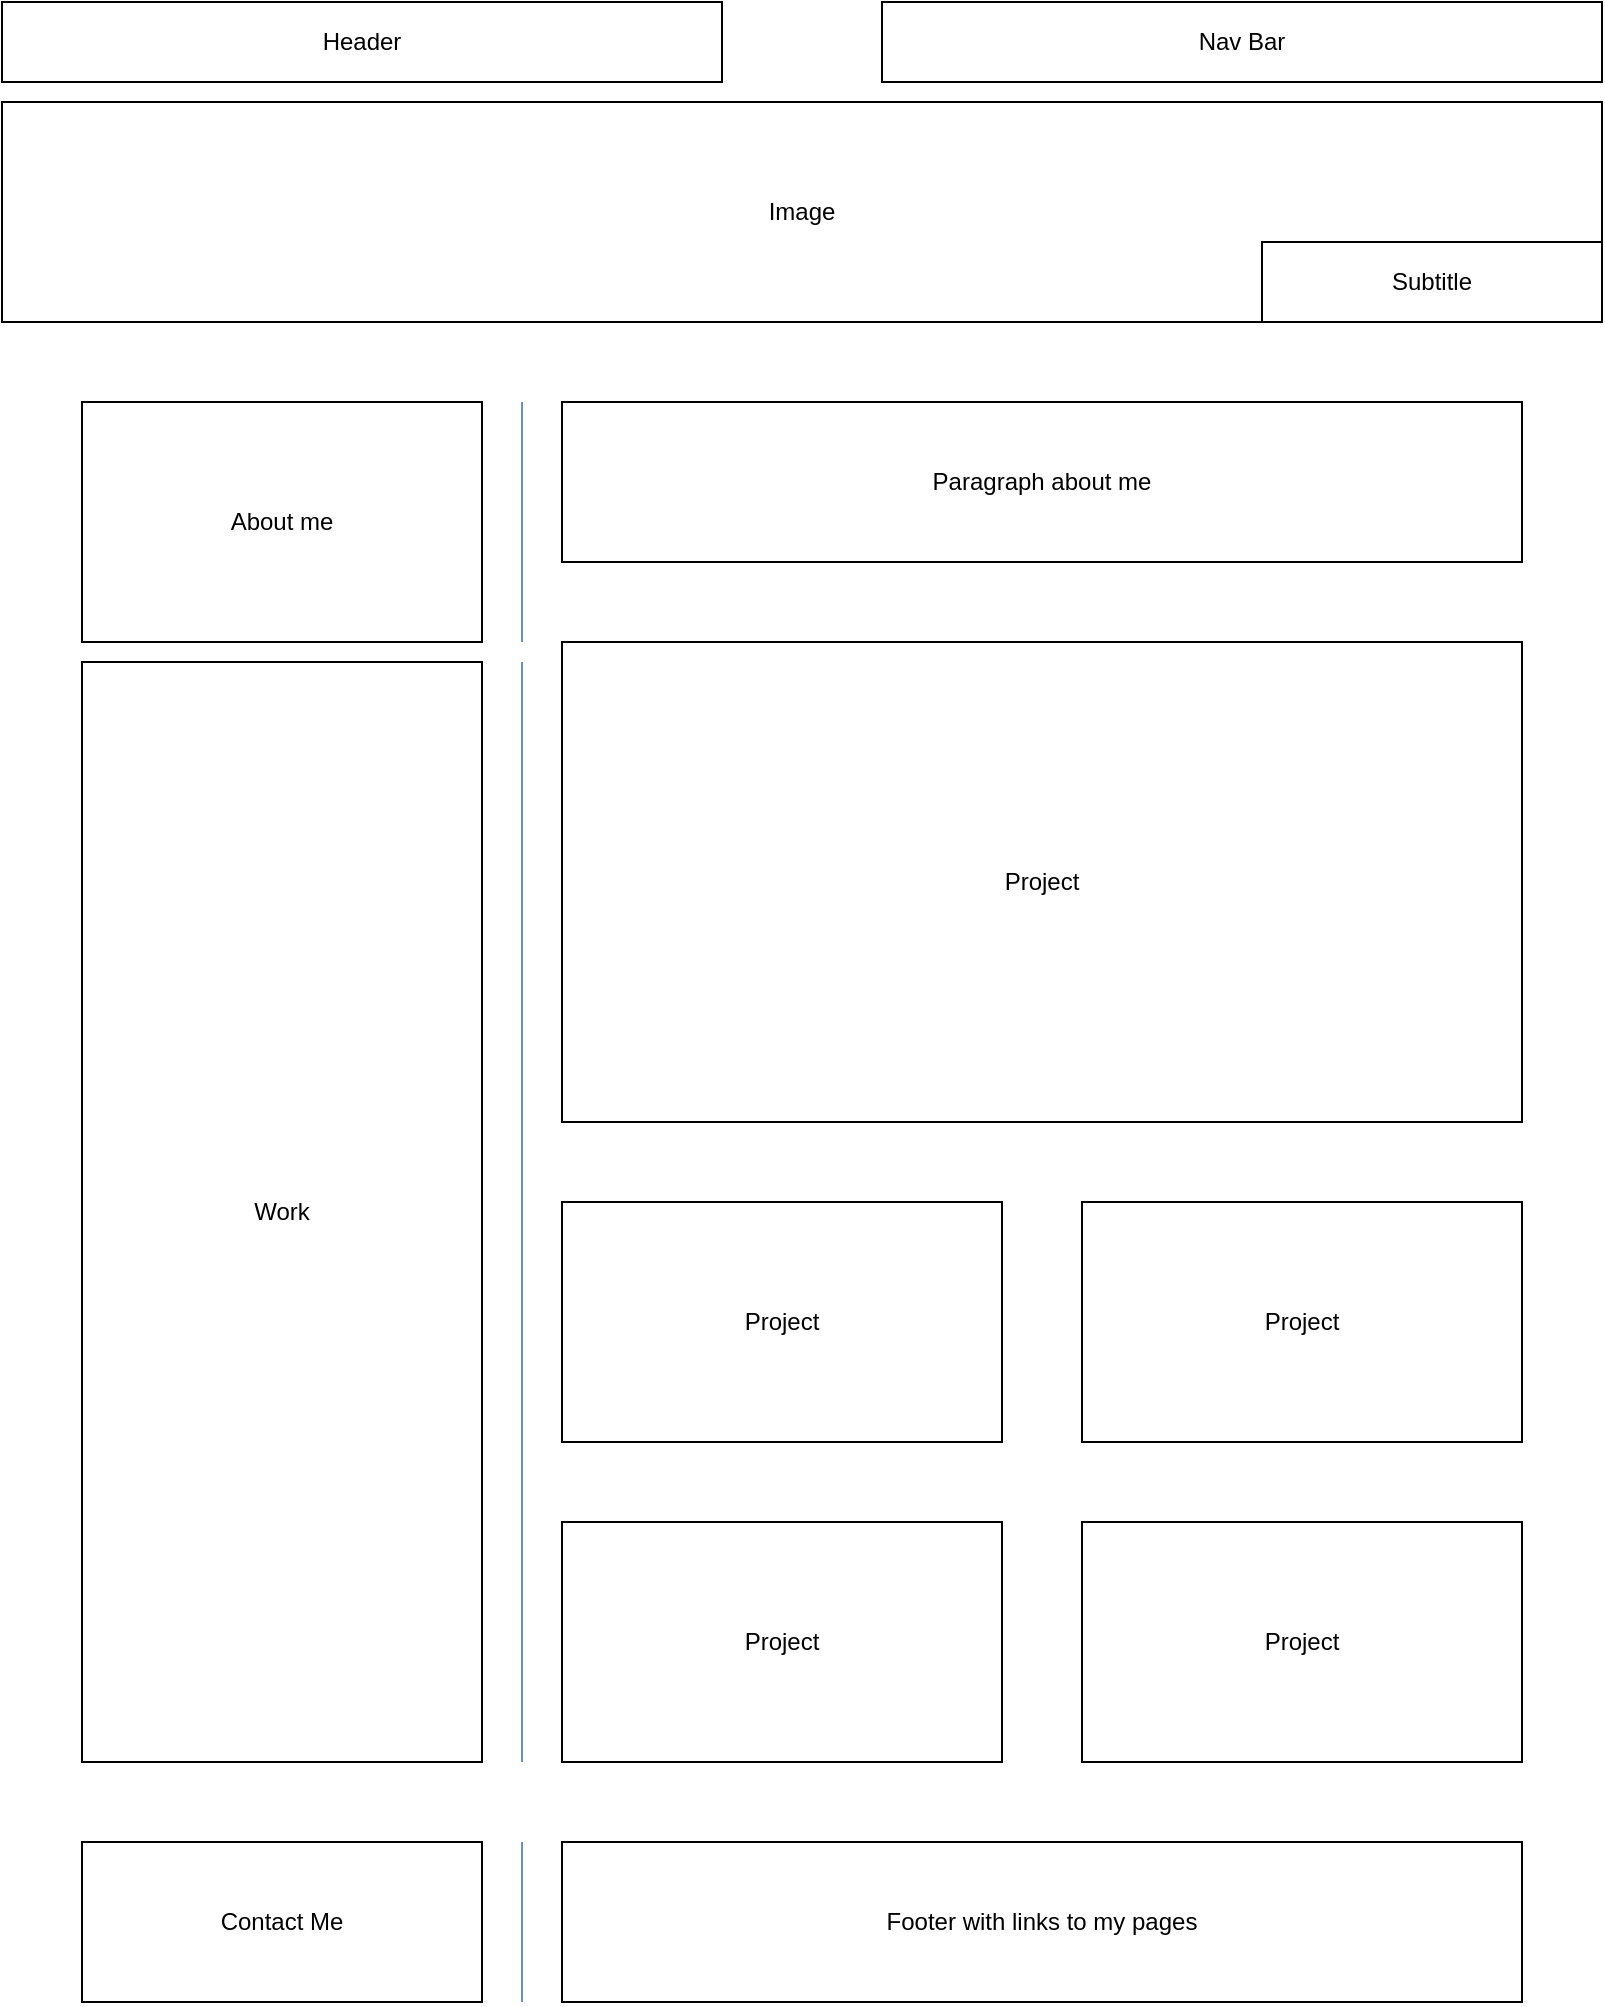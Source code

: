 <mxfile version="21.2.9" type="github">
  <diagram name="Page-1" id="QU6AnuqbetQZIvfhVjC7">
    <mxGraphModel dx="1434" dy="764" grid="1" gridSize="10" guides="1" tooltips="1" connect="1" arrows="1" fold="1" page="1" pageScale="1" pageWidth="850" pageHeight="1100" math="0" shadow="0">
      <root>
        <mxCell id="0" />
        <mxCell id="1" parent="0" />
        <mxCell id="ok3uueIV9nNlvzrIkQ8d-1" value="Header" style="rounded=0;whiteSpace=wrap;html=1;" vertex="1" parent="1">
          <mxGeometry x="40" y="40" width="360" height="40" as="geometry" />
        </mxCell>
        <mxCell id="ok3uueIV9nNlvzrIkQ8d-2" value="Nav Bar" style="rounded=0;whiteSpace=wrap;html=1;" vertex="1" parent="1">
          <mxGeometry x="480" y="40" width="360" height="40" as="geometry" />
        </mxCell>
        <mxCell id="ok3uueIV9nNlvzrIkQ8d-3" value="Image" style="rounded=0;whiteSpace=wrap;html=1;" vertex="1" parent="1">
          <mxGeometry x="40" y="90" width="800" height="110" as="geometry" />
        </mxCell>
        <mxCell id="ok3uueIV9nNlvzrIkQ8d-4" value="About me" style="rounded=0;whiteSpace=wrap;html=1;" vertex="1" parent="1">
          <mxGeometry x="80" y="240" width="200" height="120" as="geometry" />
        </mxCell>
        <mxCell id="ok3uueIV9nNlvzrIkQ8d-5" value="Project" style="rounded=0;whiteSpace=wrap;html=1;" vertex="1" parent="1">
          <mxGeometry x="320" y="360" width="480" height="240" as="geometry" />
        </mxCell>
        <mxCell id="ok3uueIV9nNlvzrIkQ8d-6" value="Project" style="rounded=0;whiteSpace=wrap;html=1;" vertex="1" parent="1">
          <mxGeometry x="320" y="640" width="220" height="120" as="geometry" />
        </mxCell>
        <mxCell id="ok3uueIV9nNlvzrIkQ8d-7" value="Project" style="rounded=0;whiteSpace=wrap;html=1;" vertex="1" parent="1">
          <mxGeometry x="580" y="640" width="220" height="120" as="geometry" />
        </mxCell>
        <mxCell id="ok3uueIV9nNlvzrIkQ8d-8" value="Project" style="rounded=0;whiteSpace=wrap;html=1;" vertex="1" parent="1">
          <mxGeometry x="580" y="800" width="220" height="120" as="geometry" />
        </mxCell>
        <mxCell id="ok3uueIV9nNlvzrIkQ8d-9" value="Project" style="rounded=0;whiteSpace=wrap;html=1;" vertex="1" parent="1">
          <mxGeometry x="320" y="800" width="220" height="120" as="geometry" />
        </mxCell>
        <mxCell id="ok3uueIV9nNlvzrIkQ8d-10" value="Paragraph about me" style="rounded=0;whiteSpace=wrap;html=1;" vertex="1" parent="1">
          <mxGeometry x="320" y="240" width="480" height="80" as="geometry" />
        </mxCell>
        <mxCell id="ok3uueIV9nNlvzrIkQ8d-12" value="Work" style="rounded=0;whiteSpace=wrap;html=1;" vertex="1" parent="1">
          <mxGeometry x="80" y="370" width="200" height="550" as="geometry" />
        </mxCell>
        <mxCell id="ok3uueIV9nNlvzrIkQ8d-13" value="" style="endArrow=none;html=1;rounded=0;fillColor=#dae8fc;strokeColor=#6c8ebf;" edge="1" parent="1">
          <mxGeometry width="50" height="50" relative="1" as="geometry">
            <mxPoint x="300" y="360" as="sourcePoint" />
            <mxPoint x="300" y="240" as="targetPoint" />
          </mxGeometry>
        </mxCell>
        <mxCell id="ok3uueIV9nNlvzrIkQ8d-14" value="" style="endArrow=none;html=1;rounded=0;fillColor=#dae8fc;strokeColor=#6c8ebf;" edge="1" parent="1">
          <mxGeometry width="50" height="50" relative="1" as="geometry">
            <mxPoint x="300" y="920" as="sourcePoint" />
            <mxPoint x="300" y="370" as="targetPoint" />
          </mxGeometry>
        </mxCell>
        <mxCell id="ok3uueIV9nNlvzrIkQ8d-15" value="Contact Me" style="rounded=0;whiteSpace=wrap;html=1;" vertex="1" parent="1">
          <mxGeometry x="80" y="960" width="200" height="80" as="geometry" />
        </mxCell>
        <mxCell id="ok3uueIV9nNlvzrIkQ8d-16" value="Footer with links to my pages" style="rounded=0;whiteSpace=wrap;html=1;" vertex="1" parent="1">
          <mxGeometry x="320" y="960" width="480" height="80" as="geometry" />
        </mxCell>
        <mxCell id="ok3uueIV9nNlvzrIkQ8d-17" value="" style="endArrow=none;html=1;rounded=0;fillColor=#dae8fc;strokeColor=#6c8ebf;" edge="1" parent="1">
          <mxGeometry width="50" height="50" relative="1" as="geometry">
            <mxPoint x="300" y="1040" as="sourcePoint" />
            <mxPoint x="300" y="960" as="targetPoint" />
          </mxGeometry>
        </mxCell>
        <mxCell id="ok3uueIV9nNlvzrIkQ8d-18" value="Subtitle" style="rounded=0;whiteSpace=wrap;html=1;" vertex="1" parent="1">
          <mxGeometry x="670" y="160" width="170" height="40" as="geometry" />
        </mxCell>
      </root>
    </mxGraphModel>
  </diagram>
</mxfile>
